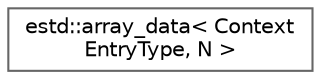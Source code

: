 digraph "Graphical Class Hierarchy"
{
 // LATEX_PDF_SIZE
  bgcolor="transparent";
  edge [fontname=Helvetica,fontsize=10,labelfontname=Helvetica,labelfontsize=10];
  node [fontname=Helvetica,fontsize=10,shape=box,height=0.2,width=0.4];
  rankdir="LR";
  Node0 [id="Node000000",label="estd::array_data\< Context\lEntryType, N \>",height=0.2,width=0.4,color="grey40", fillcolor="white", style="filled",URL="$d9/d5b/structestd_1_1array__data.html",tooltip=" "];
}
